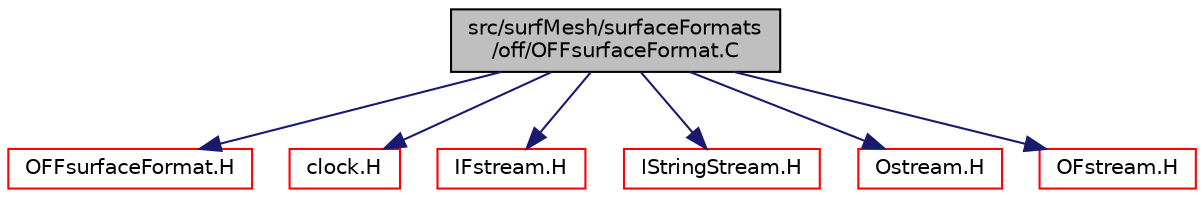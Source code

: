 digraph "src/surfMesh/surfaceFormats/off/OFFsurfaceFormat.C"
{
  bgcolor="transparent";
  edge [fontname="Helvetica",fontsize="10",labelfontname="Helvetica",labelfontsize="10"];
  node [fontname="Helvetica",fontsize="10",shape=record];
  Node0 [label="src/surfMesh/surfaceFormats\l/off/OFFsurfaceFormat.C",height=0.2,width=0.4,color="black", fillcolor="grey75", style="filled", fontcolor="black"];
  Node0 -> Node1 [color="midnightblue",fontsize="10",style="solid",fontname="Helvetica"];
  Node1 [label="OFFsurfaceFormat.H",height=0.2,width=0.4,color="red",URL="$a15455.html"];
  Node0 -> Node197 [color="midnightblue",fontsize="10",style="solid",fontname="Helvetica"];
  Node197 [label="clock.H",height=0.2,width=0.4,color="red",URL="$a10919.html"];
  Node0 -> Node199 [color="midnightblue",fontsize="10",style="solid",fontname="Helvetica"];
  Node199 [label="IFstream.H",height=0.2,width=0.4,color="red",URL="$a09785.html"];
  Node0 -> Node201 [color="midnightblue",fontsize="10",style="solid",fontname="Helvetica"];
  Node201 [label="IStringStream.H",height=0.2,width=0.4,color="red",URL="$a09935.html"];
  Node0 -> Node41 [color="midnightblue",fontsize="10",style="solid",fontname="Helvetica"];
  Node41 [label="Ostream.H",height=0.2,width=0.4,color="red",URL="$a09824.html"];
  Node0 -> Node203 [color="midnightblue",fontsize="10",style="solid",fontname="Helvetica"];
  Node203 [label="OFstream.H",height=0.2,width=0.4,color="red",URL="$a09791.html"];
}
